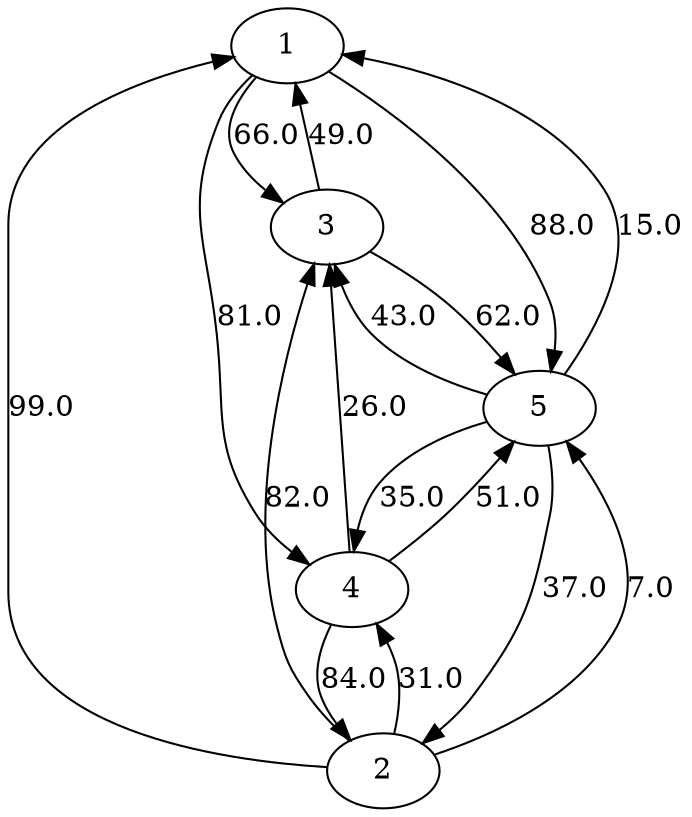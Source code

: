 strict digraph G {
  1 [ label="1" ];
  2 [ label="2" ];
  3 [ label="3" ];
  4 [ label="4" ];
  5 [ label="5" ];
  5 -> 4 [ label="35.0" ];
  1 -> 5 [ label="88.0" ];
  2 -> 1 [ label="99.0" ];
  1 -> 4 [ label="81.0" ];
  5 -> 2 [ label="37.0" ];
  2 -> 4 [ label="31.0" ];
  1 -> 3 [ label="66.0" ];
  3 -> 5 [ label="62.0" ];
  4 -> 5 [ label="51.0" ];
  3 -> 1 [ label="49.0" ];
  4 -> 2 [ label="84.0" ];
  5 -> 3 [ label="43.0" ];
  4 -> 3 [ label="26.0" ];
  5 -> 1 [ label="15.0" ];
  2 -> 5 [ label="7.0" ];
  2 -> 3 [ label="82.0" ];
}

